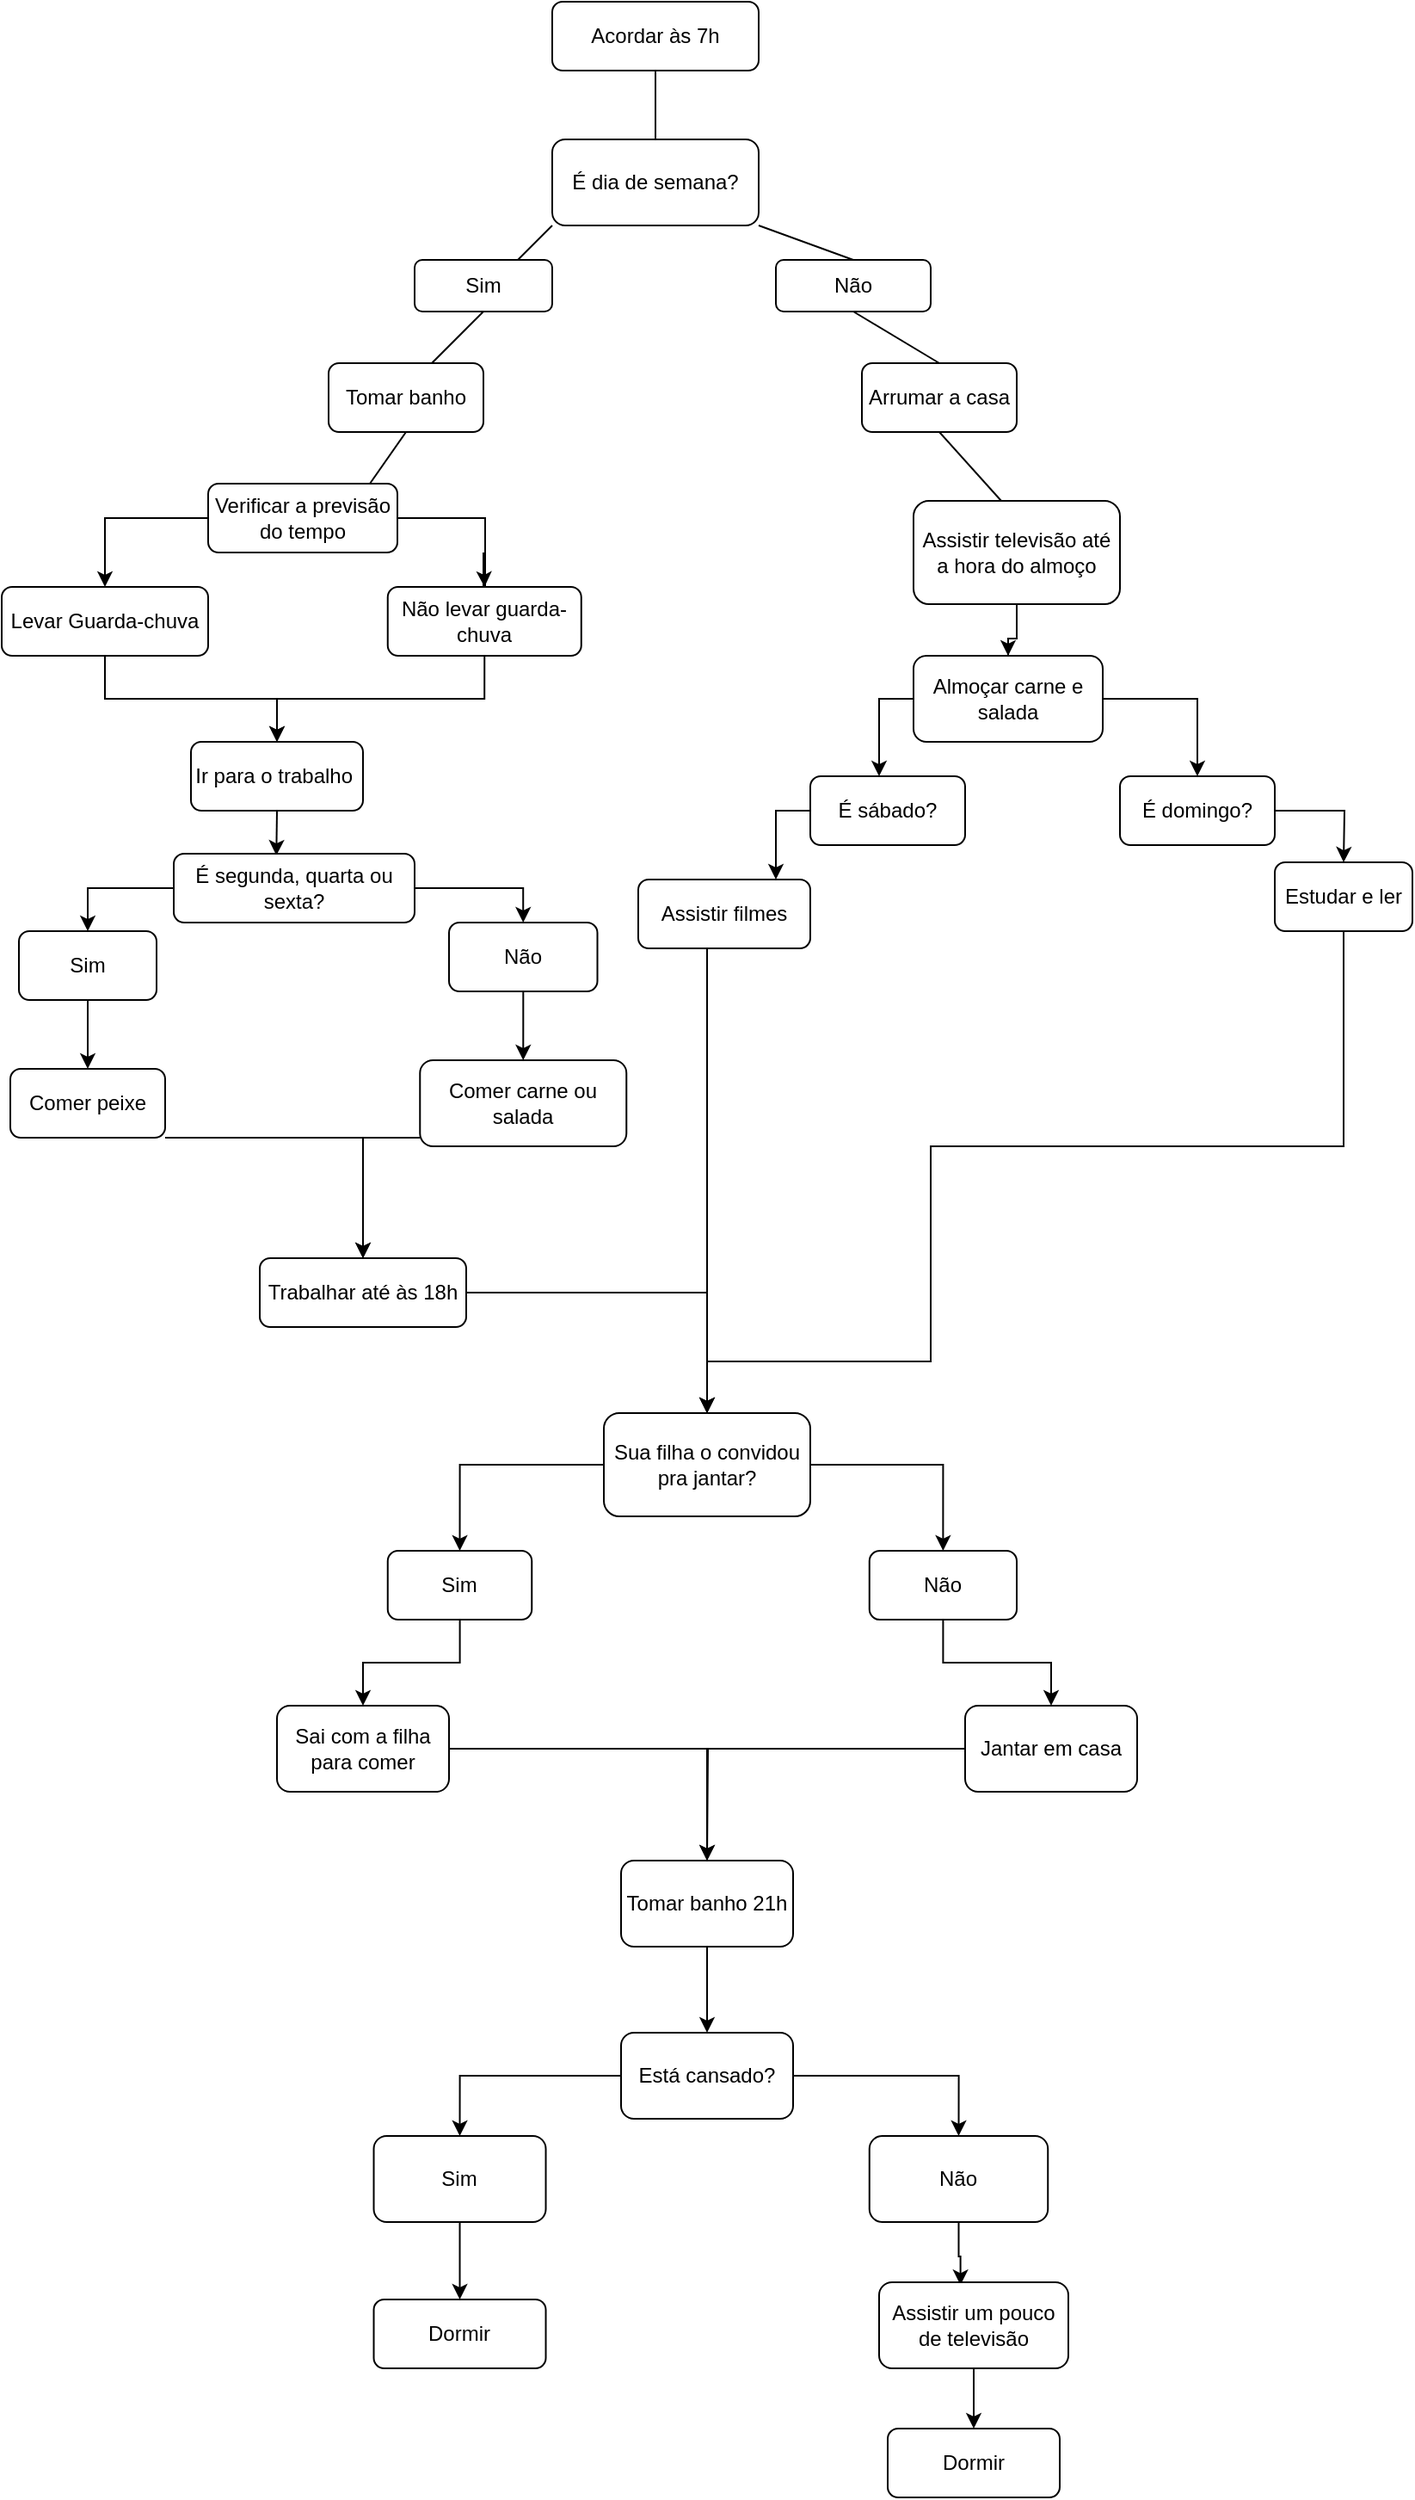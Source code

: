 <mxfile version="14.0.1" type="github">
  <diagram id="ih2-uyS2JB7W7zuyMLsl" name="Page-1">
    <mxGraphModel dx="782" dy="469" grid="1" gridSize="10" guides="1" tooltips="1" connect="1" arrows="1" fold="1" page="1" pageScale="1" pageWidth="827" pageHeight="1169" math="0" shadow="0">
      <root>
        <mxCell id="0" />
        <mxCell id="1" parent="0" />
        <mxCell id="sw-TKwQO3zjJXZ8bYA9Y-1" value="Acordar às 7h" style="rounded=1;whiteSpace=wrap;html=1;" vertex="1" parent="1">
          <mxGeometry x="320" y="20" width="120" height="40" as="geometry" />
        </mxCell>
        <mxCell id="sw-TKwQO3zjJXZ8bYA9Y-2" value="" style="endArrow=none;html=1;entryX=0.5;entryY=1;entryDx=0;entryDy=0;" edge="1" parent="1" target="sw-TKwQO3zjJXZ8bYA9Y-1">
          <mxGeometry width="50" height="50" relative="1" as="geometry">
            <mxPoint x="380" y="130" as="sourcePoint" />
            <mxPoint x="430" y="220" as="targetPoint" />
          </mxGeometry>
        </mxCell>
        <mxCell id="sw-TKwQO3zjJXZ8bYA9Y-3" value="É dia de semana?" style="rounded=1;whiteSpace=wrap;html=1;" vertex="1" parent="1">
          <mxGeometry x="320" y="100" width="120" height="50" as="geometry" />
        </mxCell>
        <mxCell id="sw-TKwQO3zjJXZ8bYA9Y-4" value="" style="endArrow=none;html=1;" edge="1" parent="1">
          <mxGeometry width="50" height="50" relative="1" as="geometry">
            <mxPoint x="270" y="200" as="sourcePoint" />
            <mxPoint x="320" y="150" as="targetPoint" />
          </mxGeometry>
        </mxCell>
        <mxCell id="sw-TKwQO3zjJXZ8bYA9Y-5" value="Sim" style="rounded=1;whiteSpace=wrap;html=1;" vertex="1" parent="1">
          <mxGeometry x="240" y="170" width="80" height="30" as="geometry" />
        </mxCell>
        <mxCell id="sw-TKwQO3zjJXZ8bYA9Y-6" value="Não" style="rounded=1;whiteSpace=wrap;html=1;" vertex="1" parent="1">
          <mxGeometry x="450" y="170" width="90" height="30" as="geometry" />
        </mxCell>
        <mxCell id="sw-TKwQO3zjJXZ8bYA9Y-7" value="" style="endArrow=none;html=1;entryX=1;entryY=1;entryDx=0;entryDy=0;" edge="1" parent="1" target="sw-TKwQO3zjJXZ8bYA9Y-3">
          <mxGeometry width="50" height="50" relative="1" as="geometry">
            <mxPoint x="495" y="170" as="sourcePoint" />
            <mxPoint x="590" y="120" as="targetPoint" />
          </mxGeometry>
        </mxCell>
        <mxCell id="sw-TKwQO3zjJXZ8bYA9Y-12" value="" style="endArrow=none;html=1;entryX=0.5;entryY=1;entryDx=0;entryDy=0;" edge="1" parent="1" target="sw-TKwQO3zjJXZ8bYA9Y-5">
          <mxGeometry width="50" height="50" relative="1" as="geometry">
            <mxPoint x="230" y="250" as="sourcePoint" />
            <mxPoint x="430" y="220" as="targetPoint" />
          </mxGeometry>
        </mxCell>
        <mxCell id="sw-TKwQO3zjJXZ8bYA9Y-13" value="Tomar banho" style="rounded=1;whiteSpace=wrap;html=1;" vertex="1" parent="1">
          <mxGeometry x="190" y="230" width="90" height="40" as="geometry" />
        </mxCell>
        <mxCell id="sw-TKwQO3zjJXZ8bYA9Y-14" value="Arrumar a casa" style="rounded=1;whiteSpace=wrap;html=1;" vertex="1" parent="1">
          <mxGeometry x="500" y="230" width="90" height="40" as="geometry" />
        </mxCell>
        <mxCell id="sw-TKwQO3zjJXZ8bYA9Y-15" value="" style="endArrow=none;html=1;exitX=0.5;exitY=1;exitDx=0;exitDy=0;entryX=0.5;entryY=0;entryDx=0;entryDy=0;" edge="1" parent="1" source="sw-TKwQO3zjJXZ8bYA9Y-6" target="sw-TKwQO3zjJXZ8bYA9Y-14">
          <mxGeometry width="50" height="50" relative="1" as="geometry">
            <mxPoint x="380" y="270" as="sourcePoint" />
            <mxPoint x="430" y="220" as="targetPoint" />
            <Array as="points" />
          </mxGeometry>
        </mxCell>
        <mxCell id="sw-TKwQO3zjJXZ8bYA9Y-17" value="" style="endArrow=none;html=1;entryX=0.5;entryY=1;entryDx=0;entryDy=0;" edge="1" parent="1" target="sw-TKwQO3zjJXZ8bYA9Y-13">
          <mxGeometry width="50" height="50" relative="1" as="geometry">
            <mxPoint x="200" y="320" as="sourcePoint" />
            <mxPoint x="430" y="210" as="targetPoint" />
          </mxGeometry>
        </mxCell>
        <mxCell id="sw-TKwQO3zjJXZ8bYA9Y-18" value="" style="endArrow=none;html=1;entryX=0.5;entryY=1;entryDx=0;entryDy=0;" edge="1" parent="1" target="sw-TKwQO3zjJXZ8bYA9Y-14">
          <mxGeometry width="50" height="50" relative="1" as="geometry">
            <mxPoint x="590" y="320" as="sourcePoint" />
            <mxPoint x="430" y="210" as="targetPoint" />
          </mxGeometry>
        </mxCell>
        <mxCell id="sw-TKwQO3zjJXZ8bYA9Y-71" style="edgeStyle=orthogonalEdgeStyle;rounded=0;orthogonalLoop=1;jettySize=auto;html=1;entryX=0.5;entryY=0;entryDx=0;entryDy=0;" edge="1" parent="1" source="sw-TKwQO3zjJXZ8bYA9Y-21" target="sw-TKwQO3zjJXZ8bYA9Y-26">
          <mxGeometry relative="1" as="geometry">
            <Array as="points">
              <mxPoint x="60" y="320" />
            </Array>
          </mxGeometry>
        </mxCell>
        <mxCell id="sw-TKwQO3zjJXZ8bYA9Y-72" style="edgeStyle=orthogonalEdgeStyle;rounded=0;orthogonalLoop=1;jettySize=auto;html=1;entryX=0.5;entryY=0;entryDx=0;entryDy=0;" edge="1" parent="1" source="sw-TKwQO3zjJXZ8bYA9Y-21" target="sw-TKwQO3zjJXZ8bYA9Y-29">
          <mxGeometry relative="1" as="geometry">
            <mxPoint x="280" y="340" as="targetPoint" />
            <Array as="points">
              <mxPoint x="281" y="320" />
              <mxPoint x="281" y="360" />
              <mxPoint x="280" y="360" />
              <mxPoint x="280" y="340" />
            </Array>
          </mxGeometry>
        </mxCell>
        <mxCell id="sw-TKwQO3zjJXZ8bYA9Y-21" value="Verificar a previsão do tempo" style="rounded=1;whiteSpace=wrap;html=1;" vertex="1" parent="1">
          <mxGeometry x="120" y="300" width="110" height="40" as="geometry" />
        </mxCell>
        <mxCell id="sw-TKwQO3zjJXZ8bYA9Y-31" style="edgeStyle=orthogonalEdgeStyle;rounded=0;orthogonalLoop=1;jettySize=auto;html=1;exitX=0.5;exitY=1;exitDx=0;exitDy=0;entryX=0.5;entryY=0;entryDx=0;entryDy=0;" edge="1" parent="1" source="sw-TKwQO3zjJXZ8bYA9Y-26" target="sw-TKwQO3zjJXZ8bYA9Y-33">
          <mxGeometry relative="1" as="geometry">
            <mxPoint x="200" y="450" as="targetPoint" />
            <Array as="points">
              <mxPoint x="60" y="425" />
              <mxPoint x="160" y="425" />
            </Array>
          </mxGeometry>
        </mxCell>
        <mxCell id="sw-TKwQO3zjJXZ8bYA9Y-26" value="Levar Guarda-chuva" style="rounded=1;whiteSpace=wrap;html=1;" vertex="1" parent="1">
          <mxGeometry y="360" width="120" height="40" as="geometry" />
        </mxCell>
        <mxCell id="sw-TKwQO3zjJXZ8bYA9Y-32" style="edgeStyle=orthogonalEdgeStyle;rounded=0;orthogonalLoop=1;jettySize=auto;html=1;exitX=0.5;exitY=1;exitDx=0;exitDy=0;" edge="1" parent="1" source="sw-TKwQO3zjJXZ8bYA9Y-29" target="sw-TKwQO3zjJXZ8bYA9Y-33">
          <mxGeometry relative="1" as="geometry">
            <mxPoint x="200" y="450" as="targetPoint" />
          </mxGeometry>
        </mxCell>
        <mxCell id="sw-TKwQO3zjJXZ8bYA9Y-29" value="Não levar guarda-chuva" style="rounded=1;whiteSpace=wrap;html=1;" vertex="1" parent="1">
          <mxGeometry x="224.38" y="360" width="112.5" height="40" as="geometry" />
        </mxCell>
        <mxCell id="sw-TKwQO3zjJXZ8bYA9Y-78" style="edgeStyle=orthogonalEdgeStyle;rounded=0;orthogonalLoop=1;jettySize=auto;html=1;exitX=0.5;exitY=1;exitDx=0;exitDy=0;entryX=0.426;entryY=0.025;entryDx=0;entryDy=0;entryPerimeter=0;" edge="1" parent="1" source="sw-TKwQO3zjJXZ8bYA9Y-33" target="sw-TKwQO3zjJXZ8bYA9Y-38">
          <mxGeometry relative="1" as="geometry">
            <mxPoint x="160" y="510" as="targetPoint" />
            <Array as="points" />
          </mxGeometry>
        </mxCell>
        <mxCell id="sw-TKwQO3zjJXZ8bYA9Y-33" value="Ir para o trabalho&amp;nbsp;" style="rounded=1;whiteSpace=wrap;html=1;" vertex="1" parent="1">
          <mxGeometry x="110" y="450" width="100" height="40" as="geometry" />
        </mxCell>
        <mxCell id="sw-TKwQO3zjJXZ8bYA9Y-42" style="edgeStyle=orthogonalEdgeStyle;rounded=0;orthogonalLoop=1;jettySize=auto;html=1;entryX=0.5;entryY=0;entryDx=0;entryDy=0;" edge="1" parent="1" source="sw-TKwQO3zjJXZ8bYA9Y-38" target="sw-TKwQO3zjJXZ8bYA9Y-41">
          <mxGeometry relative="1" as="geometry" />
        </mxCell>
        <mxCell id="sw-TKwQO3zjJXZ8bYA9Y-92" style="edgeStyle=orthogonalEdgeStyle;rounded=0;orthogonalLoop=1;jettySize=auto;html=1;entryX=0.5;entryY=0;entryDx=0;entryDy=0;" edge="1" parent="1" source="sw-TKwQO3zjJXZ8bYA9Y-38" target="sw-TKwQO3zjJXZ8bYA9Y-40">
          <mxGeometry relative="1" as="geometry">
            <mxPoint x="50" y="550" as="targetPoint" />
            <Array as="points">
              <mxPoint x="50" y="535" />
            </Array>
          </mxGeometry>
        </mxCell>
        <mxCell id="sw-TKwQO3zjJXZ8bYA9Y-38" value="É segunda, quarta ou sexta?" style="rounded=1;whiteSpace=wrap;html=1;" vertex="1" parent="1">
          <mxGeometry x="100" y="515" width="140" height="40" as="geometry" />
        </mxCell>
        <mxCell id="sw-TKwQO3zjJXZ8bYA9Y-70" style="edgeStyle=orthogonalEdgeStyle;rounded=0;orthogonalLoop=1;jettySize=auto;html=1;entryX=0.5;entryY=0.2;entryDx=0;entryDy=0;entryPerimeter=0;" edge="1" parent="1" source="sw-TKwQO3zjJXZ8bYA9Y-39" target="sw-TKwQO3zjJXZ8bYA9Y-69">
          <mxGeometry relative="1" as="geometry" />
        </mxCell>
        <mxCell id="sw-TKwQO3zjJXZ8bYA9Y-80" style="edgeStyle=orthogonalEdgeStyle;rounded=0;orthogonalLoop=1;jettySize=auto;html=1;entryX=0.5;entryY=0;entryDx=0;entryDy=0;" edge="1" parent="1" source="sw-TKwQO3zjJXZ8bYA9Y-39" target="sw-TKwQO3zjJXZ8bYA9Y-69">
          <mxGeometry relative="1" as="geometry" />
        </mxCell>
        <mxCell id="sw-TKwQO3zjJXZ8bYA9Y-39" value="Assistir televisão até a hora do almoço" style="rounded=1;whiteSpace=wrap;html=1;" vertex="1" parent="1">
          <mxGeometry x="530" y="310" width="120" height="60" as="geometry" />
        </mxCell>
        <mxCell id="sw-TKwQO3zjJXZ8bYA9Y-76" style="edgeStyle=orthogonalEdgeStyle;rounded=0;orthogonalLoop=1;jettySize=auto;html=1;" edge="1" parent="1" source="sw-TKwQO3zjJXZ8bYA9Y-40" target="sw-TKwQO3zjJXZ8bYA9Y-45">
          <mxGeometry relative="1" as="geometry" />
        </mxCell>
        <mxCell id="sw-TKwQO3zjJXZ8bYA9Y-40" value="Sim" style="rounded=1;whiteSpace=wrap;html=1;" vertex="1" parent="1">
          <mxGeometry x="10" y="560" width="80" height="40" as="geometry" />
        </mxCell>
        <mxCell id="sw-TKwQO3zjJXZ8bYA9Y-50" style="edgeStyle=orthogonalEdgeStyle;rounded=0;orthogonalLoop=1;jettySize=auto;html=1;entryX=0.5;entryY=0;entryDx=0;entryDy=0;" edge="1" parent="1" source="sw-TKwQO3zjJXZ8bYA9Y-41" target="sw-TKwQO3zjJXZ8bYA9Y-44">
          <mxGeometry relative="1" as="geometry" />
        </mxCell>
        <mxCell id="sw-TKwQO3zjJXZ8bYA9Y-41" value="Não" style="rounded=1;whiteSpace=wrap;html=1;" vertex="1" parent="1">
          <mxGeometry x="260" y="555" width="86.25" height="40" as="geometry" />
        </mxCell>
        <mxCell id="sw-TKwQO3zjJXZ8bYA9Y-53" style="edgeStyle=orthogonalEdgeStyle;rounded=0;orthogonalLoop=1;jettySize=auto;html=1;" edge="1" parent="1" source="sw-TKwQO3zjJXZ8bYA9Y-44" target="sw-TKwQO3zjJXZ8bYA9Y-52">
          <mxGeometry relative="1" as="geometry">
            <Array as="points">
              <mxPoint x="210" y="680" />
            </Array>
          </mxGeometry>
        </mxCell>
        <mxCell id="sw-TKwQO3zjJXZ8bYA9Y-44" value="Comer carne ou salada" style="rounded=1;whiteSpace=wrap;html=1;" vertex="1" parent="1">
          <mxGeometry x="243.13" y="635" width="120" height="50" as="geometry" />
        </mxCell>
        <mxCell id="sw-TKwQO3zjJXZ8bYA9Y-54" style="edgeStyle=orthogonalEdgeStyle;rounded=0;orthogonalLoop=1;jettySize=auto;html=1;entryX=0.5;entryY=0;entryDx=0;entryDy=0;" edge="1" parent="1" source="sw-TKwQO3zjJXZ8bYA9Y-45" target="sw-TKwQO3zjJXZ8bYA9Y-52">
          <mxGeometry relative="1" as="geometry">
            <Array as="points">
              <mxPoint x="210" y="680" />
            </Array>
          </mxGeometry>
        </mxCell>
        <mxCell id="sw-TKwQO3zjJXZ8bYA9Y-45" value="Comer peixe" style="rounded=1;whiteSpace=wrap;html=1;" vertex="1" parent="1">
          <mxGeometry x="5" y="640" width="90" height="40" as="geometry" />
        </mxCell>
        <mxCell id="sw-TKwQO3zjJXZ8bYA9Y-96" style="edgeStyle=orthogonalEdgeStyle;rounded=0;orthogonalLoop=1;jettySize=auto;html=1;" edge="1" parent="1" source="sw-TKwQO3zjJXZ8bYA9Y-52" target="sw-TKwQO3zjJXZ8bYA9Y-94">
          <mxGeometry relative="1" as="geometry" />
        </mxCell>
        <mxCell id="sw-TKwQO3zjJXZ8bYA9Y-52" value="Trabalhar até às 18h" style="rounded=1;whiteSpace=wrap;html=1;" vertex="1" parent="1">
          <mxGeometry x="150" y="750" width="120" height="40" as="geometry" />
        </mxCell>
        <mxCell id="sw-TKwQO3zjJXZ8bYA9Y-83" style="edgeStyle=orthogonalEdgeStyle;rounded=0;orthogonalLoop=1;jettySize=auto;html=1;" edge="1" parent="1" source="sw-TKwQO3zjJXZ8bYA9Y-69">
          <mxGeometry relative="1" as="geometry">
            <mxPoint x="510" y="470" as="targetPoint" />
          </mxGeometry>
        </mxCell>
        <mxCell id="sw-TKwQO3zjJXZ8bYA9Y-85" style="edgeStyle=orthogonalEdgeStyle;rounded=0;orthogonalLoop=1;jettySize=auto;html=1;entryX=0.5;entryY=0;entryDx=0;entryDy=0;" edge="1" parent="1" source="sw-TKwQO3zjJXZ8bYA9Y-69" target="sw-TKwQO3zjJXZ8bYA9Y-84">
          <mxGeometry relative="1" as="geometry" />
        </mxCell>
        <mxCell id="sw-TKwQO3zjJXZ8bYA9Y-69" value="Almoçar carne e salada" style="rounded=1;whiteSpace=wrap;html=1;" vertex="1" parent="1">
          <mxGeometry x="530" y="400" width="110" height="50" as="geometry" />
        </mxCell>
        <mxCell id="sw-TKwQO3zjJXZ8bYA9Y-90" style="edgeStyle=orthogonalEdgeStyle;rounded=0;orthogonalLoop=1;jettySize=auto;html=1;" edge="1" parent="1" source="sw-TKwQO3zjJXZ8bYA9Y-82">
          <mxGeometry relative="1" as="geometry">
            <mxPoint x="450" y="530" as="targetPoint" />
          </mxGeometry>
        </mxCell>
        <mxCell id="sw-TKwQO3zjJXZ8bYA9Y-82" value="É sábado?" style="rounded=1;whiteSpace=wrap;html=1;" vertex="1" parent="1">
          <mxGeometry x="470" y="470" width="90" height="40" as="geometry" />
        </mxCell>
        <mxCell id="sw-TKwQO3zjJXZ8bYA9Y-88" style="edgeStyle=orthogonalEdgeStyle;rounded=0;orthogonalLoop=1;jettySize=auto;html=1;" edge="1" parent="1" source="sw-TKwQO3zjJXZ8bYA9Y-84">
          <mxGeometry relative="1" as="geometry">
            <mxPoint x="780" y="520" as="targetPoint" />
          </mxGeometry>
        </mxCell>
        <mxCell id="sw-TKwQO3zjJXZ8bYA9Y-84" value="É domingo?" style="rounded=1;whiteSpace=wrap;html=1;" vertex="1" parent="1">
          <mxGeometry x="650" y="470" width="90" height="40" as="geometry" />
        </mxCell>
        <mxCell id="sw-TKwQO3zjJXZ8bYA9Y-98" style="edgeStyle=orthogonalEdgeStyle;rounded=0;orthogonalLoop=1;jettySize=auto;html=1;" edge="1" parent="1" source="sw-TKwQO3zjJXZ8bYA9Y-86">
          <mxGeometry relative="1" as="geometry">
            <mxPoint x="410" y="840" as="targetPoint" />
            <Array as="points">
              <mxPoint x="780" y="685" />
              <mxPoint x="540" y="685" />
              <mxPoint x="540" y="810" />
            </Array>
          </mxGeometry>
        </mxCell>
        <mxCell id="sw-TKwQO3zjJXZ8bYA9Y-86" value="Estudar e ler" style="rounded=1;whiteSpace=wrap;html=1;" vertex="1" parent="1">
          <mxGeometry x="740" y="520" width="80" height="40" as="geometry" />
        </mxCell>
        <mxCell id="sw-TKwQO3zjJXZ8bYA9Y-95" style="edgeStyle=orthogonalEdgeStyle;rounded=0;orthogonalLoop=1;jettySize=auto;html=1;entryX=0.5;entryY=0;entryDx=0;entryDy=0;" edge="1" parent="1" source="sw-TKwQO3zjJXZ8bYA9Y-89" target="sw-TKwQO3zjJXZ8bYA9Y-94">
          <mxGeometry relative="1" as="geometry">
            <Array as="points">
              <mxPoint x="410" y="840" />
              <mxPoint x="410" y="840" />
            </Array>
          </mxGeometry>
        </mxCell>
        <mxCell id="sw-TKwQO3zjJXZ8bYA9Y-89" value="Assistir filmes" style="rounded=1;whiteSpace=wrap;html=1;" vertex="1" parent="1">
          <mxGeometry x="370" y="530" width="100" height="40" as="geometry" />
        </mxCell>
        <mxCell id="sw-TKwQO3zjJXZ8bYA9Y-101" style="edgeStyle=orthogonalEdgeStyle;rounded=0;orthogonalLoop=1;jettySize=auto;html=1;entryX=0.5;entryY=0;entryDx=0;entryDy=0;" edge="1" parent="1" source="sw-TKwQO3zjJXZ8bYA9Y-94" target="sw-TKwQO3zjJXZ8bYA9Y-99">
          <mxGeometry relative="1" as="geometry" />
        </mxCell>
        <mxCell id="sw-TKwQO3zjJXZ8bYA9Y-102" style="edgeStyle=orthogonalEdgeStyle;rounded=0;orthogonalLoop=1;jettySize=auto;html=1;entryX=0.5;entryY=0;entryDx=0;entryDy=0;" edge="1" parent="1" source="sw-TKwQO3zjJXZ8bYA9Y-94" target="sw-TKwQO3zjJXZ8bYA9Y-100">
          <mxGeometry relative="1" as="geometry" />
        </mxCell>
        <mxCell id="sw-TKwQO3zjJXZ8bYA9Y-94" value="Sua filha o convidou pra jantar?" style="rounded=1;whiteSpace=wrap;html=1;" vertex="1" parent="1">
          <mxGeometry x="350" y="840" width="120" height="60" as="geometry" />
        </mxCell>
        <mxCell id="sw-TKwQO3zjJXZ8bYA9Y-104" style="edgeStyle=orthogonalEdgeStyle;rounded=0;orthogonalLoop=1;jettySize=auto;html=1;entryX=0.5;entryY=0;entryDx=0;entryDy=0;" edge="1" parent="1" source="sw-TKwQO3zjJXZ8bYA9Y-99" target="sw-TKwQO3zjJXZ8bYA9Y-103">
          <mxGeometry relative="1" as="geometry" />
        </mxCell>
        <mxCell id="sw-TKwQO3zjJXZ8bYA9Y-99" value="Sim" style="rounded=1;whiteSpace=wrap;html=1;" vertex="1" parent="1">
          <mxGeometry x="224.38" y="920" width="83.75" height="40" as="geometry" />
        </mxCell>
        <mxCell id="sw-TKwQO3zjJXZ8bYA9Y-106" style="edgeStyle=orthogonalEdgeStyle;rounded=0;orthogonalLoop=1;jettySize=auto;html=1;entryX=0.5;entryY=0;entryDx=0;entryDy=0;" edge="1" parent="1" source="sw-TKwQO3zjJXZ8bYA9Y-100" target="sw-TKwQO3zjJXZ8bYA9Y-105">
          <mxGeometry relative="1" as="geometry" />
        </mxCell>
        <mxCell id="sw-TKwQO3zjJXZ8bYA9Y-100" value="Não" style="rounded=1;whiteSpace=wrap;html=1;" vertex="1" parent="1">
          <mxGeometry x="504.38" y="920" width="85.62" height="40" as="geometry" />
        </mxCell>
        <mxCell id="sw-TKwQO3zjJXZ8bYA9Y-108" style="edgeStyle=orthogonalEdgeStyle;rounded=0;orthogonalLoop=1;jettySize=auto;html=1;" edge="1" parent="1" source="sw-TKwQO3zjJXZ8bYA9Y-103" target="sw-TKwQO3zjJXZ8bYA9Y-107">
          <mxGeometry relative="1" as="geometry" />
        </mxCell>
        <mxCell id="sw-TKwQO3zjJXZ8bYA9Y-103" value="Sai com a filha para comer" style="rounded=1;whiteSpace=wrap;html=1;" vertex="1" parent="1">
          <mxGeometry x="160" y="1010" width="100" height="50" as="geometry" />
        </mxCell>
        <mxCell id="sw-TKwQO3zjJXZ8bYA9Y-109" style="edgeStyle=orthogonalEdgeStyle;rounded=0;orthogonalLoop=1;jettySize=auto;html=1;" edge="1" parent="1" source="sw-TKwQO3zjJXZ8bYA9Y-105">
          <mxGeometry relative="1" as="geometry">
            <mxPoint x="410" y="1100" as="targetPoint" />
          </mxGeometry>
        </mxCell>
        <mxCell id="sw-TKwQO3zjJXZ8bYA9Y-105" value="Jantar em casa" style="rounded=1;whiteSpace=wrap;html=1;" vertex="1" parent="1">
          <mxGeometry x="560" y="1010" width="100" height="50" as="geometry" />
        </mxCell>
        <mxCell id="sw-TKwQO3zjJXZ8bYA9Y-111" style="edgeStyle=orthogonalEdgeStyle;rounded=0;orthogonalLoop=1;jettySize=auto;html=1;" edge="1" parent="1" source="sw-TKwQO3zjJXZ8bYA9Y-107" target="sw-TKwQO3zjJXZ8bYA9Y-110">
          <mxGeometry relative="1" as="geometry" />
        </mxCell>
        <mxCell id="sw-TKwQO3zjJXZ8bYA9Y-107" value="Tomar banho 21h" style="rounded=1;whiteSpace=wrap;html=1;" vertex="1" parent="1">
          <mxGeometry x="360" y="1100" width="100" height="50" as="geometry" />
        </mxCell>
        <mxCell id="sw-TKwQO3zjJXZ8bYA9Y-113" style="edgeStyle=orthogonalEdgeStyle;rounded=0;orthogonalLoop=1;jettySize=auto;html=1;entryX=0.5;entryY=0;entryDx=0;entryDy=0;" edge="1" parent="1" source="sw-TKwQO3zjJXZ8bYA9Y-110" target="sw-TKwQO3zjJXZ8bYA9Y-112">
          <mxGeometry relative="1" as="geometry" />
        </mxCell>
        <mxCell id="sw-TKwQO3zjJXZ8bYA9Y-115" style="edgeStyle=orthogonalEdgeStyle;rounded=0;orthogonalLoop=1;jettySize=auto;html=1;entryX=0.5;entryY=0;entryDx=0;entryDy=0;" edge="1" parent="1" source="sw-TKwQO3zjJXZ8bYA9Y-110" target="sw-TKwQO3zjJXZ8bYA9Y-114">
          <mxGeometry relative="1" as="geometry" />
        </mxCell>
        <mxCell id="sw-TKwQO3zjJXZ8bYA9Y-110" value="Está cansado?" style="rounded=1;whiteSpace=wrap;html=1;" vertex="1" parent="1">
          <mxGeometry x="360" y="1200" width="100" height="50" as="geometry" />
        </mxCell>
        <mxCell id="sw-TKwQO3zjJXZ8bYA9Y-122" style="edgeStyle=orthogonalEdgeStyle;rounded=0;orthogonalLoop=1;jettySize=auto;html=1;entryX=0.5;entryY=0;entryDx=0;entryDy=0;" edge="1" parent="1" source="sw-TKwQO3zjJXZ8bYA9Y-112" target="sw-TKwQO3zjJXZ8bYA9Y-118">
          <mxGeometry relative="1" as="geometry" />
        </mxCell>
        <mxCell id="sw-TKwQO3zjJXZ8bYA9Y-112" value="Sim" style="rounded=1;whiteSpace=wrap;html=1;" vertex="1" parent="1">
          <mxGeometry x="216.26" y="1260" width="100" height="50" as="geometry" />
        </mxCell>
        <mxCell id="sw-TKwQO3zjJXZ8bYA9Y-125" style="edgeStyle=orthogonalEdgeStyle;rounded=0;orthogonalLoop=1;jettySize=auto;html=1;entryX=0.43;entryY=0.033;entryDx=0;entryDy=0;entryPerimeter=0;" edge="1" parent="1" source="sw-TKwQO3zjJXZ8bYA9Y-114" target="sw-TKwQO3zjJXZ8bYA9Y-117">
          <mxGeometry relative="1" as="geometry" />
        </mxCell>
        <mxCell id="sw-TKwQO3zjJXZ8bYA9Y-114" value="Não" style="rounded=1;whiteSpace=wrap;html=1;" vertex="1" parent="1">
          <mxGeometry x="504.38" y="1260" width="103.74" height="50" as="geometry" />
        </mxCell>
        <mxCell id="sw-TKwQO3zjJXZ8bYA9Y-116" value="Dormir" style="rounded=1;whiteSpace=wrap;html=1;" vertex="1" parent="1">
          <mxGeometry x="515" y="1430" width="100" height="40" as="geometry" />
        </mxCell>
        <mxCell id="sw-TKwQO3zjJXZ8bYA9Y-126" style="edgeStyle=orthogonalEdgeStyle;rounded=0;orthogonalLoop=1;jettySize=auto;html=1;entryX=0.5;entryY=0;entryDx=0;entryDy=0;" edge="1" parent="1" source="sw-TKwQO3zjJXZ8bYA9Y-117" target="sw-TKwQO3zjJXZ8bYA9Y-116">
          <mxGeometry relative="1" as="geometry" />
        </mxCell>
        <mxCell id="sw-TKwQO3zjJXZ8bYA9Y-117" value="Assistir um pouco de televisão" style="rounded=1;whiteSpace=wrap;html=1;" vertex="1" parent="1">
          <mxGeometry x="510" y="1345" width="110" height="50" as="geometry" />
        </mxCell>
        <mxCell id="sw-TKwQO3zjJXZ8bYA9Y-118" value="Dormir" style="rounded=1;whiteSpace=wrap;html=1;" vertex="1" parent="1">
          <mxGeometry x="216.26" y="1355" width="100" height="40" as="geometry" />
        </mxCell>
      </root>
    </mxGraphModel>
  </diagram>
</mxfile>

